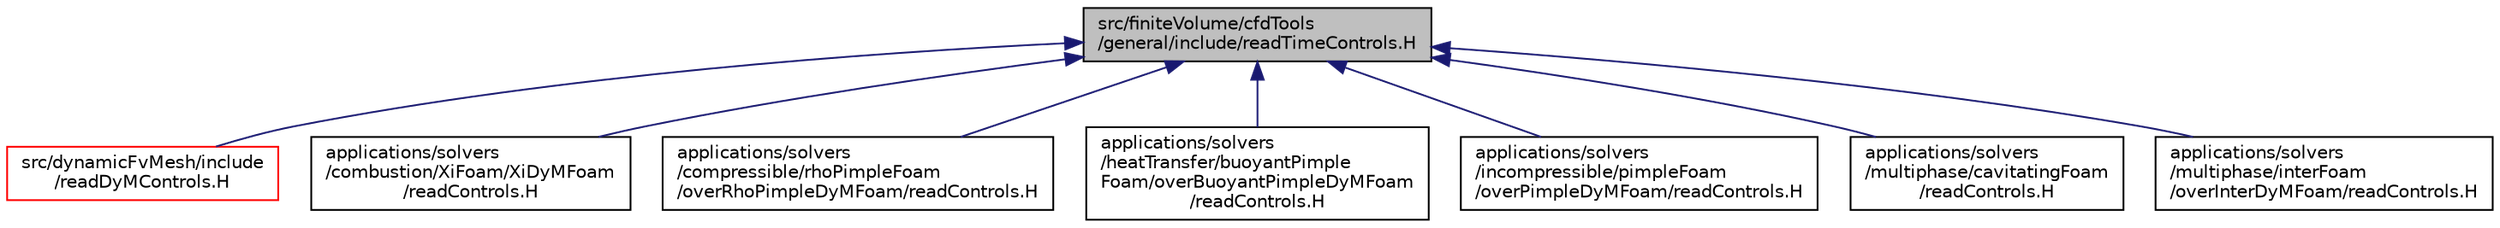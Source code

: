 digraph "src/finiteVolume/cfdTools/general/include/readTimeControls.H"
{
  bgcolor="transparent";
  edge [fontname="Helvetica",fontsize="10",labelfontname="Helvetica",labelfontsize="10"];
  node [fontname="Helvetica",fontsize="10",shape=record];
  Node1 [label="src/finiteVolume/cfdTools\l/general/include/readTimeControls.H",height=0.2,width=0.4,color="black", fillcolor="grey75", style="filled" fontcolor="black"];
  Node1 -> Node2 [dir="back",color="midnightblue",fontsize="10",style="solid",fontname="Helvetica"];
  Node2 [label="src/dynamicFvMesh/include\l/readDyMControls.H",height=0.2,width=0.4,color="red",URL="$readDyMControls_8H.html"];
  Node1 -> Node3 [dir="back",color="midnightblue",fontsize="10",style="solid",fontname="Helvetica"];
  Node3 [label="applications/solvers\l/combustion/XiFoam/XiDyMFoam\l/readControls.H",height=0.2,width=0.4,color="black",URL="$combustion_2XiFoam_2XiDyMFoam_2readControls_8H.html"];
  Node1 -> Node4 [dir="back",color="midnightblue",fontsize="10",style="solid",fontname="Helvetica"];
  Node4 [label="applications/solvers\l/compressible/rhoPimpleFoam\l/overRhoPimpleDyMFoam/readControls.H",height=0.2,width=0.4,color="black",URL="$compressible_2rhoPimpleFoam_2overRhoPimpleDyMFoam_2readControls_8H.html"];
  Node1 -> Node5 [dir="back",color="midnightblue",fontsize="10",style="solid",fontname="Helvetica"];
  Node5 [label="applications/solvers\l/heatTransfer/buoyantPimple\lFoam/overBuoyantPimpleDyMFoam\l/readControls.H",height=0.2,width=0.4,color="black",URL="$heatTransfer_2buoyantPimpleFoam_2overBuoyantPimpleDyMFoam_2readControls_8H.html"];
  Node1 -> Node6 [dir="back",color="midnightblue",fontsize="10",style="solid",fontname="Helvetica"];
  Node6 [label="applications/solvers\l/incompressible/pimpleFoam\l/overPimpleDyMFoam/readControls.H",height=0.2,width=0.4,color="black",URL="$incompressible_2pimpleFoam_2overPimpleDyMFoam_2readControls_8H.html"];
  Node1 -> Node7 [dir="back",color="midnightblue",fontsize="10",style="solid",fontname="Helvetica"];
  Node7 [label="applications/solvers\l/multiphase/cavitatingFoam\l/readControls.H",height=0.2,width=0.4,color="black",URL="$multiphase_2cavitatingFoam_2readControls_8H.html"];
  Node1 -> Node8 [dir="back",color="midnightblue",fontsize="10",style="solid",fontname="Helvetica"];
  Node8 [label="applications/solvers\l/multiphase/interFoam\l/overInterDyMFoam/readControls.H",height=0.2,width=0.4,color="black",URL="$multiphase_2interFoam_2overInterDyMFoam_2readControls_8H.html"];
}
